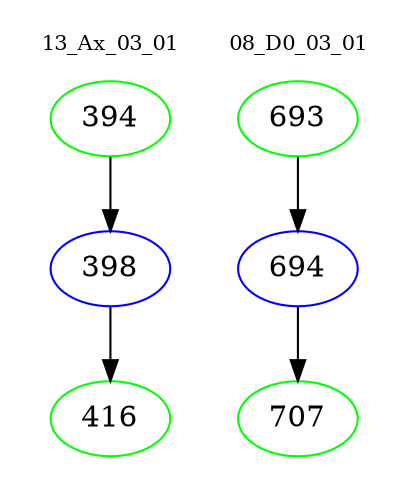 digraph{
subgraph cluster_0 {
color = white
label = "13_Ax_03_01";
fontsize=10;
T0_394 [label="394", color="green"]
T0_394 -> T0_398 [color="black"]
T0_398 [label="398", color="blue"]
T0_398 -> T0_416 [color="black"]
T0_416 [label="416", color="green"]
}
subgraph cluster_1 {
color = white
label = "08_D0_03_01";
fontsize=10;
T1_693 [label="693", color="green"]
T1_693 -> T1_694 [color="black"]
T1_694 [label="694", color="blue"]
T1_694 -> T1_707 [color="black"]
T1_707 [label="707", color="green"]
}
}
